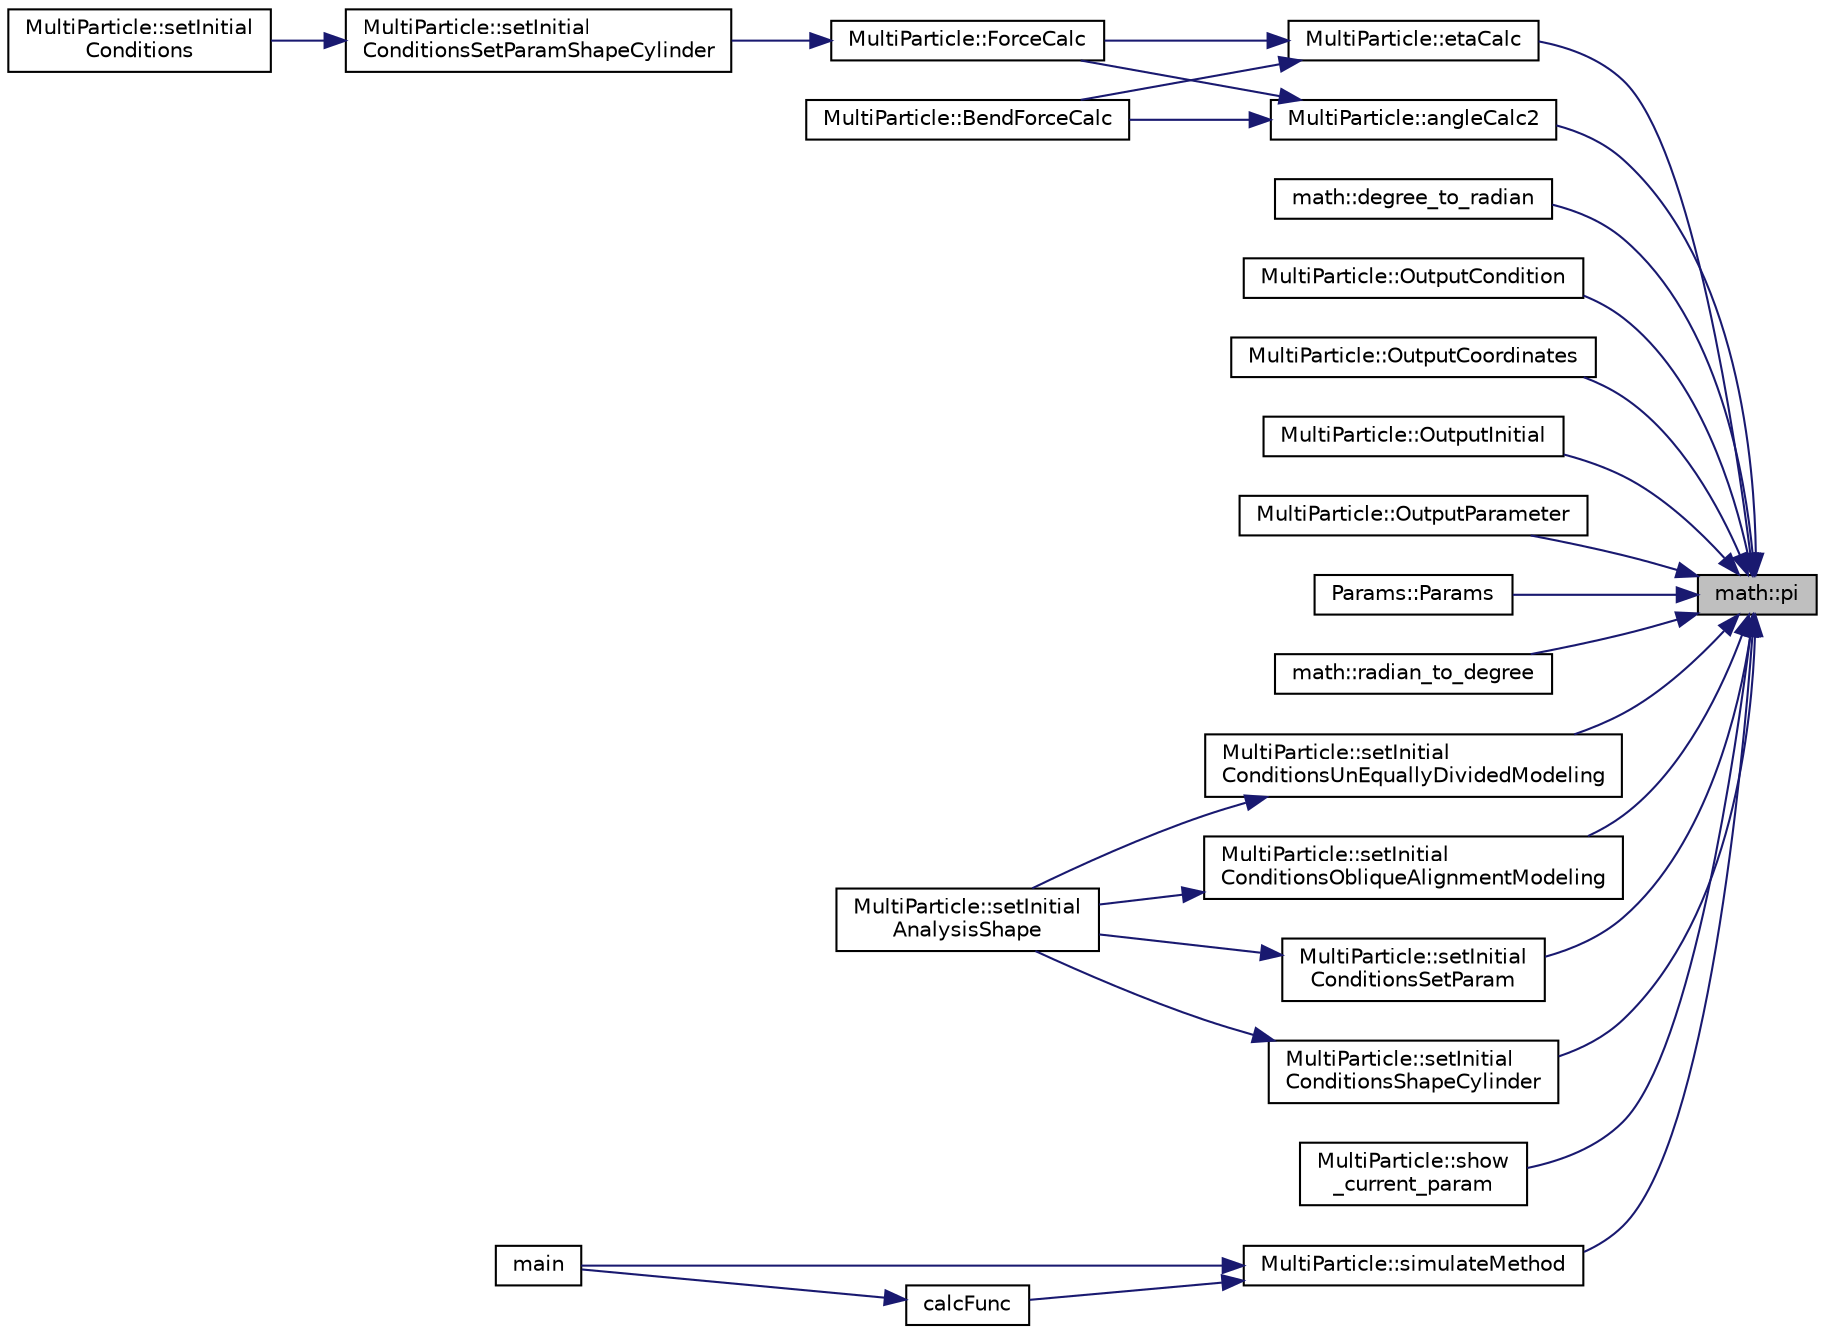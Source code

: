 digraph "math::pi"
{
 // LATEX_PDF_SIZE
  edge [fontname="Helvetica",fontsize="10",labelfontname="Helvetica",labelfontsize="10"];
  node [fontname="Helvetica",fontsize="10",shape=record];
  rankdir="RL";
  Node1 [label="math::pi",height=0.2,width=0.4,color="black", fillcolor="grey75", style="filled", fontcolor="black",tooltip="円周率 π"];
  Node1 -> Node2 [dir="back",color="midnightblue",fontsize="10",style="solid",fontname="Helvetica"];
  Node2 [label="MultiParticle::angleCalc2",height=0.2,width=0.4,color="black", fillcolor="white", style="filled",URL="$classMultiParticle.html#a6abb4929f11bab7a918abfd387210934",tooltip="曲げ角度 αを求める"];
  Node2 -> Node3 [dir="back",color="midnightblue",fontsize="10",style="solid",fontname="Helvetica"];
  Node3 [label="MultiParticle::BendForceCalc",height=0.2,width=0.4,color="black", fillcolor="white", style="filled",URL="$classMultiParticle.html#abcb140c76235e68ef5c4a038d6165728",tooltip="BendForceCalc"];
  Node2 -> Node4 [dir="back",color="midnightblue",fontsize="10",style="solid",fontname="Helvetica"];
  Node4 [label="MultiParticle::ForceCalc",height=0.2,width=0.4,color="black", fillcolor="white", style="filled",URL="$classMultiParticle.html#a173d54a7d555cc1fa844a0b9f77f74c6",tooltip="Calclate force per particles. (各粒子での力とそれを求めるために必要な値を計算する)"];
  Node4 -> Node5 [dir="back",color="midnightblue",fontsize="10",style="solid",fontname="Helvetica"];
  Node5 [label="MultiParticle::setInitial\lConditionsSetParamShapeCylinder",height=0.2,width=0.4,color="black", fillcolor="white", style="filled",URL="$classMultiParticle.html#aa26eed38322c386a7989a674b6de54ee",tooltip="形状がCylinderの場合の初期値を指定する"];
  Node5 -> Node6 [dir="back",color="midnightblue",fontsize="10",style="solid",fontname="Helvetica"];
  Node6 [label="MultiParticle::setInitial\lConditions",height=0.2,width=0.4,color="black", fillcolor="white", style="filled",URL="$classMultiParticle.html#a43e7dad0dcd509e0e5914547c071a49f",tooltip="最初に書く粒子間のパラメータを求める"];
  Node1 -> Node7 [dir="back",color="midnightblue",fontsize="10",style="solid",fontname="Helvetica"];
  Node7 [label="math::degree_to_radian",height=0.2,width=0.4,color="black", fillcolor="white", style="filled",URL="$namespacemath.html#af3d38f453e4e6ff9e22ba37fe0dc36a3",tooltip="角度をラジアンに変換する"];
  Node1 -> Node8 [dir="back",color="midnightblue",fontsize="10",style="solid",fontname="Helvetica"];
  Node8 [label="MultiParticle::etaCalc",height=0.2,width=0.4,color="black", fillcolor="white", style="filled",URL="$classMultiParticle.html#af9b95cc9b9dccd99fb67abd920ce471e",tooltip="曲率 η"];
  Node8 -> Node3 [dir="back",color="midnightblue",fontsize="10",style="solid",fontname="Helvetica"];
  Node8 -> Node4 [dir="back",color="midnightblue",fontsize="10",style="solid",fontname="Helvetica"];
  Node1 -> Node9 [dir="back",color="midnightblue",fontsize="10",style="solid",fontname="Helvetica"];
  Node9 [label="MultiParticle::OutputCondition",height=0.2,width=0.4,color="black", fillcolor="white", style="filled",URL="$classMultiParticle.html#ae46f9c3e504483a8e40f55e963adabfa",tooltip="引数の時間が1列目になるようなdatファイルとして出力する"];
  Node1 -> Node10 [dir="back",color="midnightblue",fontsize="10",style="solid",fontname="Helvetica"];
  Node10 [label="MultiParticle::OutputCoordinates",height=0.2,width=0.4,color="black", fillcolor="white", style="filled",URL="$classMultiParticle.html#ab332e401edebda4dba6094b99ca8cd63",tooltip="引数の時間が1列目になるようなdatファイルとして出力する"];
  Node1 -> Node11 [dir="back",color="midnightblue",fontsize="10",style="solid",fontname="Helvetica"];
  Node11 [label="MultiParticle::OutputInitial",height=0.2,width=0.4,color="black", fillcolor="white", style="filled",URL="$classMultiParticle.html#a9d2520e788b920f5249179bcbed7582d",tooltip="引数の時間が1列目になるようなdatファイルとして出力する"];
  Node1 -> Node12 [dir="back",color="midnightblue",fontsize="10",style="solid",fontname="Helvetica"];
  Node12 [label="MultiParticle::OutputParameter",height=0.2,width=0.4,color="black", fillcolor="white", style="filled",URL="$classMultiParticle.html#a75a4bc4d9577cdbd80c446b54addccc4",tooltip="引数の時間が1列目になるようなdatファイルとして出力する"];
  Node1 -> Node13 [dir="back",color="midnightblue",fontsize="10",style="solid",fontname="Helvetica"];
  Node13 [label="Params::Params",height=0.2,width=0.4,color="black", fillcolor="white", style="filled",URL="$classParams.html#a1c0d445a3ea36e3b4d8696c55217fdd2",tooltip=" "];
  Node1 -> Node14 [dir="back",color="midnightblue",fontsize="10",style="solid",fontname="Helvetica"];
  Node14 [label="math::radian_to_degree",height=0.2,width=0.4,color="black", fillcolor="white", style="filled",URL="$namespacemath.html#a47b42e10e4633e4996df2ce02e8ba6ca",tooltip="ラジアンを角度に変換する"];
  Node1 -> Node15 [dir="back",color="midnightblue",fontsize="10",style="solid",fontname="Helvetica"];
  Node15 [label="MultiParticle::setInitial\lConditionsObliqueAlignmentModeling",height=0.2,width=0.4,color="black", fillcolor="white", style="filled",URL="$classMultiParticle.html#a3d3f12a6ec7df85c0af13a29abf51968",tooltip="Diagonal Particle Model"];
  Node15 -> Node16 [dir="back",color="midnightblue",fontsize="10",style="solid",fontname="Helvetica"];
  Node16 [label="MultiParticle::setInitial\lAnalysisShape",height=0.2,width=0.4,color="black", fillcolor="white", style="filled",URL="$classMultiParticle.html#a640a6b12bc2ffcfc31f8d87f4c7da574",tooltip="set particle and flag depend shape"];
  Node1 -> Node17 [dir="back",color="midnightblue",fontsize="10",style="solid",fontname="Helvetica"];
  Node17 [label="MultiParticle::setInitial\lConditionsSetParam",height=0.2,width=0.4,color="black", fillcolor="white", style="filled",URL="$classMultiParticle.html#a72b22caa5153d57e04189f5d183a96a5",tooltip="初期値が既知である値を代入する"];
  Node17 -> Node16 [dir="back",color="midnightblue",fontsize="10",style="solid",fontname="Helvetica"];
  Node1 -> Node18 [dir="back",color="midnightblue",fontsize="10",style="solid",fontname="Helvetica"];
  Node18 [label="MultiParticle::setInitial\lConditionsShapeCylinder",height=0.2,width=0.4,color="black", fillcolor="white", style="filled",URL="$classMultiParticle.html#aaa737695e0cc0a96f7df5c7871fb95b2",tooltip="1/4円筒の座標"];
  Node18 -> Node16 [dir="back",color="midnightblue",fontsize="10",style="solid",fontname="Helvetica"];
  Node1 -> Node19 [dir="back",color="midnightblue",fontsize="10",style="solid",fontname="Helvetica"];
  Node19 [label="MultiParticle::setInitial\lConditionsUnEquallyDividedModeling",height=0.2,width=0.4,color="black", fillcolor="white", style="filled",URL="$classMultiParticle.html#a08bcea16b569bc75e2cf46bccce02660",tooltip="不等間隔モデル？の座標"];
  Node19 -> Node16 [dir="back",color="midnightblue",fontsize="10",style="solid",fontname="Helvetica"];
  Node1 -> Node20 [dir="back",color="midnightblue",fontsize="10",style="solid",fontname="Helvetica"];
  Node20 [label="MultiParticle::show\l_current_param",height=0.2,width=0.4,color="black", fillcolor="white", style="filled",URL="$classMultiParticle.html#abfef290d57206910fdebb0b34ea39485",tooltip="standard output current parameter"];
  Node1 -> Node21 [dir="back",color="midnightblue",fontsize="10",style="solid",fontname="Helvetica"];
  Node21 [label="MultiParticle::simulateMethod",height=0.2,width=0.4,color="black", fillcolor="white", style="filled",URL="$classMultiParticle.html#ae506babb405b19a4f90ed07390c6dffb",tooltip="main関数から呼ばれる場合のコンストラクタ"];
  Node21 -> Node22 [dir="back",color="midnightblue",fontsize="10",style="solid",fontname="Helvetica"];
  Node22 [label="calcFunc",height=0.2,width=0.4,color="black", fillcolor="white", style="filled",URL="$CubePressure_8cpp.html#a25a0ad5f52f8786c64e81482f13b5c06",tooltip="引数がない or 引数が2つ の実行の場合に呼び出される"];
  Node22 -> Node23 [dir="back",color="midnightblue",fontsize="10",style="solid",fontname="Helvetica"];
  Node23 [label="main",height=0.2,width=0.4,color="black", fillcolor="white", style="filled",URL="$CubePressure_8cpp.html#a3c04138a5bfe5d72780bb7e82a18e627",tooltip=" "];
  Node21 -> Node23 [dir="back",color="midnightblue",fontsize="10",style="solid",fontname="Helvetica"];
}
